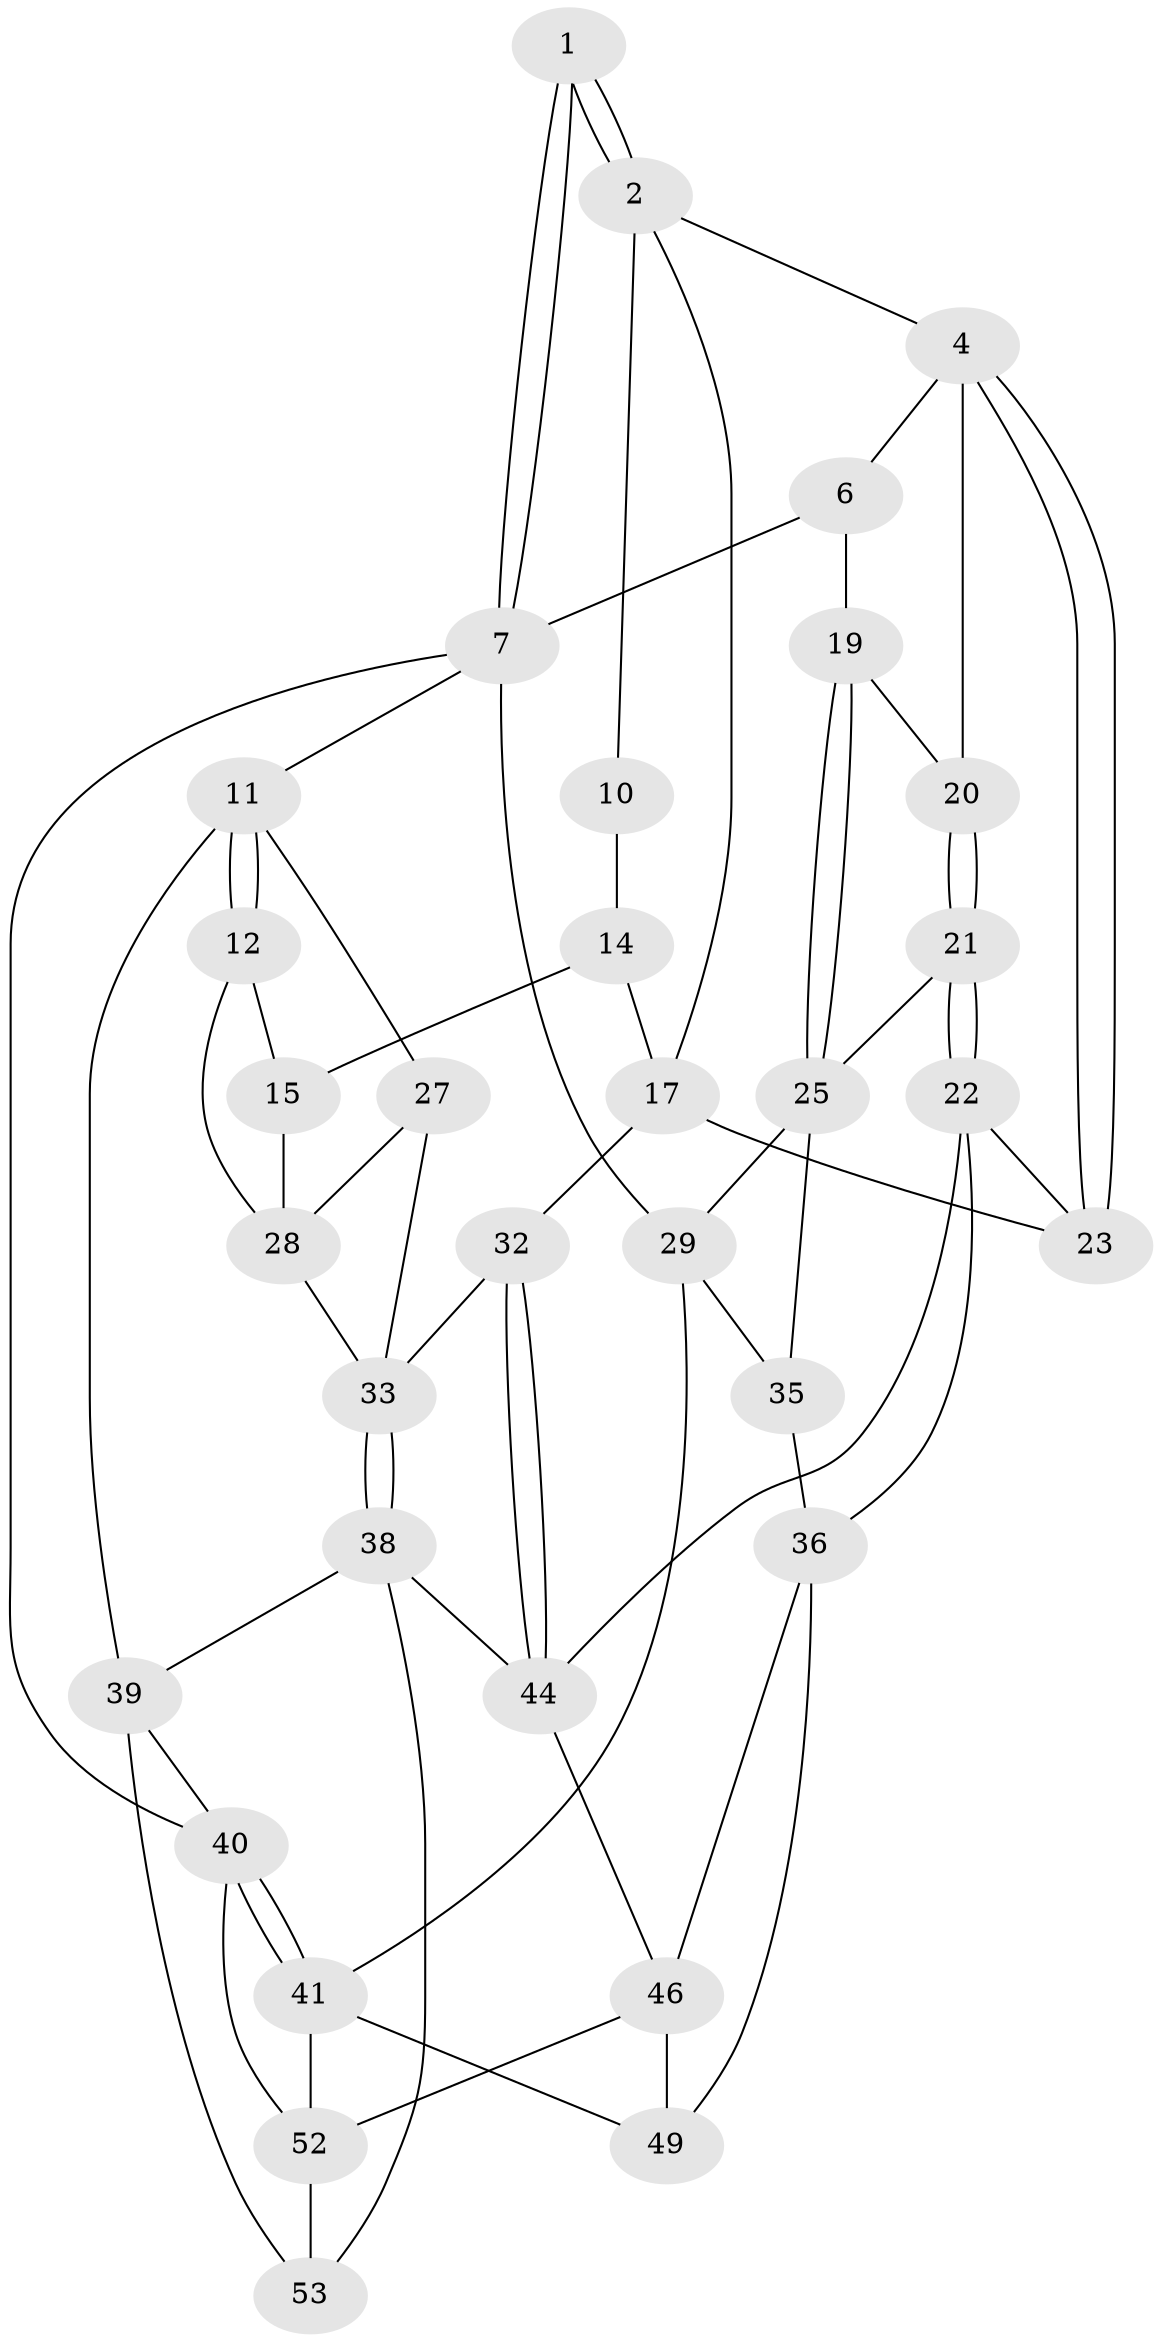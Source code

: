 // original degree distribution, {4: 0.2222222222222222, 5: 0.5, 3: 0.05555555555555555, 6: 0.2222222222222222}
// Generated by graph-tools (version 1.1) at 2025/42/03/06/25 10:42:33]
// undirected, 33 vertices, 68 edges
graph export_dot {
graph [start="1"]
  node [color=gray90,style=filled];
  1 [pos="+0.8865698730409729+0"];
  2 [pos="+0.46446792157709765+0",super="+3"];
  4 [pos="+0.7378648626296874+0.16530021062386435",super="+5"];
  6 [pos="+0.8347926036486187+0.09688986806142173",super="+9"];
  7 [pos="+1+0",super="+8"];
  10 [pos="+0.28570786316349484+0",super="+13"];
  11 [pos="+0+0",super="+26"];
  12 [pos="+0.25768615738055867+0",super="+16"];
  14 [pos="+0.25844179814921087+0.2528892383673695",super="+18"];
  15 [pos="+0.20978608579467736+0.25765979713312426"];
  17 [pos="+0.49174028194355013+0.3325445414898023",super="+24"];
  19 [pos="+0.9089126152074196+0.2083893331621355"];
  20 [pos="+0.8293883355440799+0.18832719611251758"];
  21 [pos="+0.8273267683326482+0.3588256776065442"];
  22 [pos="+0.6881438493725349+0.41693631482284865",super="+37"];
  23 [pos="+0.634853097089653+0.38963500101228543"];
  25 [pos="+0.9295767176837423+0.35996469276376686",super="+30"];
  27 [pos="+0+0.19120738470509746"];
  28 [pos="+0.021002256063080545+0.24331831983247484",super="+31"];
  29 [pos="+1+0.35625559877340457",super="+42"];
  32 [pos="+0.3707645575415859+0.5377839217174396"];
  33 [pos="+0.20430626889830925+0.515610643400494",super="+34"];
  35 [pos="+0.9014445554532109+0.5464386993476159"];
  36 [pos="+0.7934914410724104+0.6030078313613805",super="+45"];
  38 [pos="+0.017305565464141696+0.6182520707993294",super="+50"];
  39 [pos="+0+0.6530919638954142",super="+43"];
  40 [pos="+1+1"];
  41 [pos="+1+0.9330111683507006",super="+48"];
  44 [pos="+0.3992264406529284+0.6010622422303797",super="+47"];
  46 [pos="+0.5286088785076319+0.7872986849112655",super="+51"];
  49 [pos="+0.8448222435382563+0.7305074224911942"];
  52 [pos="+0.6508626464066338+1",super="+54"];
  53 [pos="+0.14968665822429555+1"];
  1 -- 2;
  1 -- 2;
  1 -- 7;
  1 -- 7;
  2 -- 10;
  2 -- 17;
  2 -- 4;
  4 -- 23;
  4 -- 23;
  4 -- 20;
  4 -- 6;
  6 -- 19;
  6 -- 7;
  7 -- 11;
  7 -- 40;
  7 -- 29;
  10 -- 14 [weight=2];
  11 -- 12;
  11 -- 12;
  11 -- 27;
  11 -- 39 [weight=2];
  12 -- 28;
  12 -- 15;
  14 -- 15;
  14 -- 17;
  15 -- 28;
  17 -- 32;
  17 -- 23;
  19 -- 20;
  19 -- 25;
  19 -- 25;
  20 -- 21;
  20 -- 21;
  21 -- 22;
  21 -- 22;
  21 -- 25;
  22 -- 23;
  22 -- 36;
  22 -- 44;
  25 -- 35;
  25 -- 29;
  27 -- 28;
  27 -- 33;
  28 -- 33;
  29 -- 41;
  29 -- 35;
  32 -- 33;
  32 -- 44;
  32 -- 44;
  33 -- 38;
  33 -- 38;
  35 -- 36;
  36 -- 49;
  36 -- 46;
  38 -- 39;
  38 -- 53;
  38 -- 44;
  39 -- 40;
  39 -- 53;
  40 -- 41;
  40 -- 41;
  40 -- 52;
  41 -- 52;
  41 -- 49;
  44 -- 46;
  46 -- 49;
  46 -- 52;
  52 -- 53;
}
